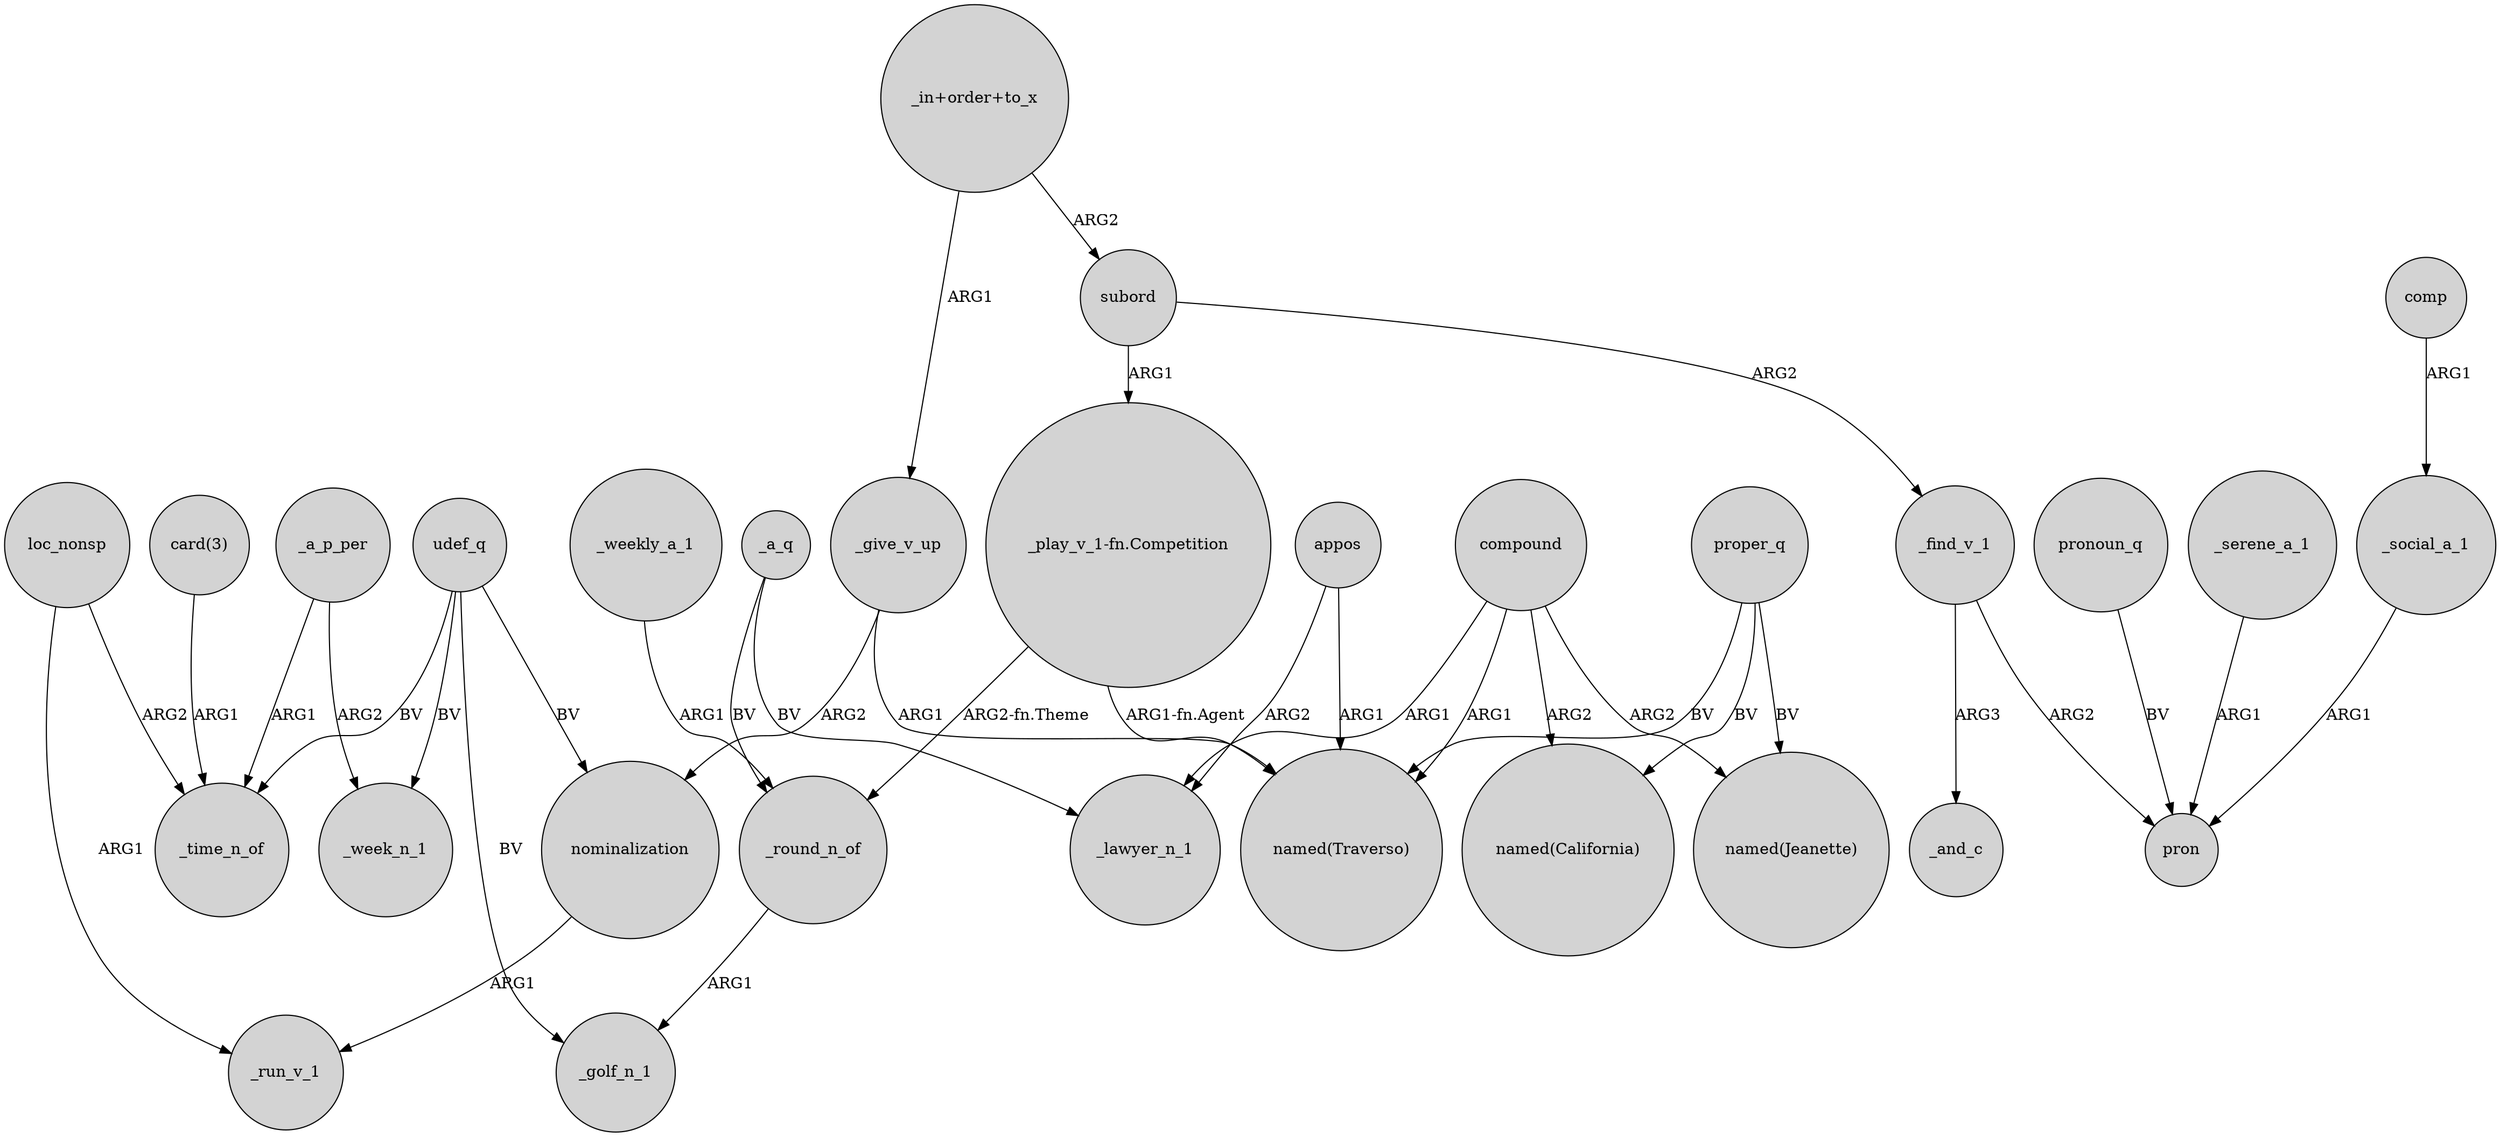 digraph {
	node [shape=circle style=filled]
	_round_n_of -> _golf_n_1 [label=ARG1]
	_give_v_up -> nominalization [label=ARG2]
	_a_q -> _lawyer_n_1 [label=BV]
	loc_nonsp -> _run_v_1 [label=ARG1]
	compound -> "named(Traverso)" [label=ARG1]
	_weekly_a_1 -> _round_n_of [label=ARG1]
	compound -> _lawyer_n_1 [label=ARG1]
	subord -> "_play_v_1-fn.Competition" [label=ARG1]
	_social_a_1 -> pron [label=ARG1]
	"_play_v_1-fn.Competition" -> "named(Traverso)" [label="ARG1-fn.Agent"]
	"_in+order+to_x" -> _give_v_up [label=ARG1]
	proper_q -> "named(California)" [label=BV]
	loc_nonsp -> _time_n_of [label=ARG2]
	appos -> _lawyer_n_1 [label=ARG2]
	_find_v_1 -> _and_c [label=ARG3]
	_a_p_per -> _time_n_of [label=ARG1]
	"card(3)" -> _time_n_of [label=ARG1]
	"_play_v_1-fn.Competition" -> _round_n_of [label="ARG2-fn.Theme"]
	appos -> "named(Traverso)" [label=ARG1]
	pronoun_q -> pron [label=BV]
	nominalization -> _run_v_1 [label=ARG1]
	"_in+order+to_x" -> subord [label=ARG2]
	comp -> _social_a_1 [label=ARG1]
	udef_q -> _week_n_1 [label=BV]
	_a_q -> _round_n_of [label=BV]
	udef_q -> _time_n_of [label=BV]
	_find_v_1 -> pron [label=ARG2]
	udef_q -> nominalization [label=BV]
	subord -> _find_v_1 [label=ARG2]
	proper_q -> "named(Jeanette)" [label=BV]
	compound -> "named(California)" [label=ARG2]
	compound -> "named(Jeanette)" [label=ARG2]
	_give_v_up -> "named(Traverso)" [label=ARG1]
	udef_q -> _golf_n_1 [label=BV]
	_serene_a_1 -> pron [label=ARG1]
	_a_p_per -> _week_n_1 [label=ARG2]
	proper_q -> "named(Traverso)" [label=BV]
}
